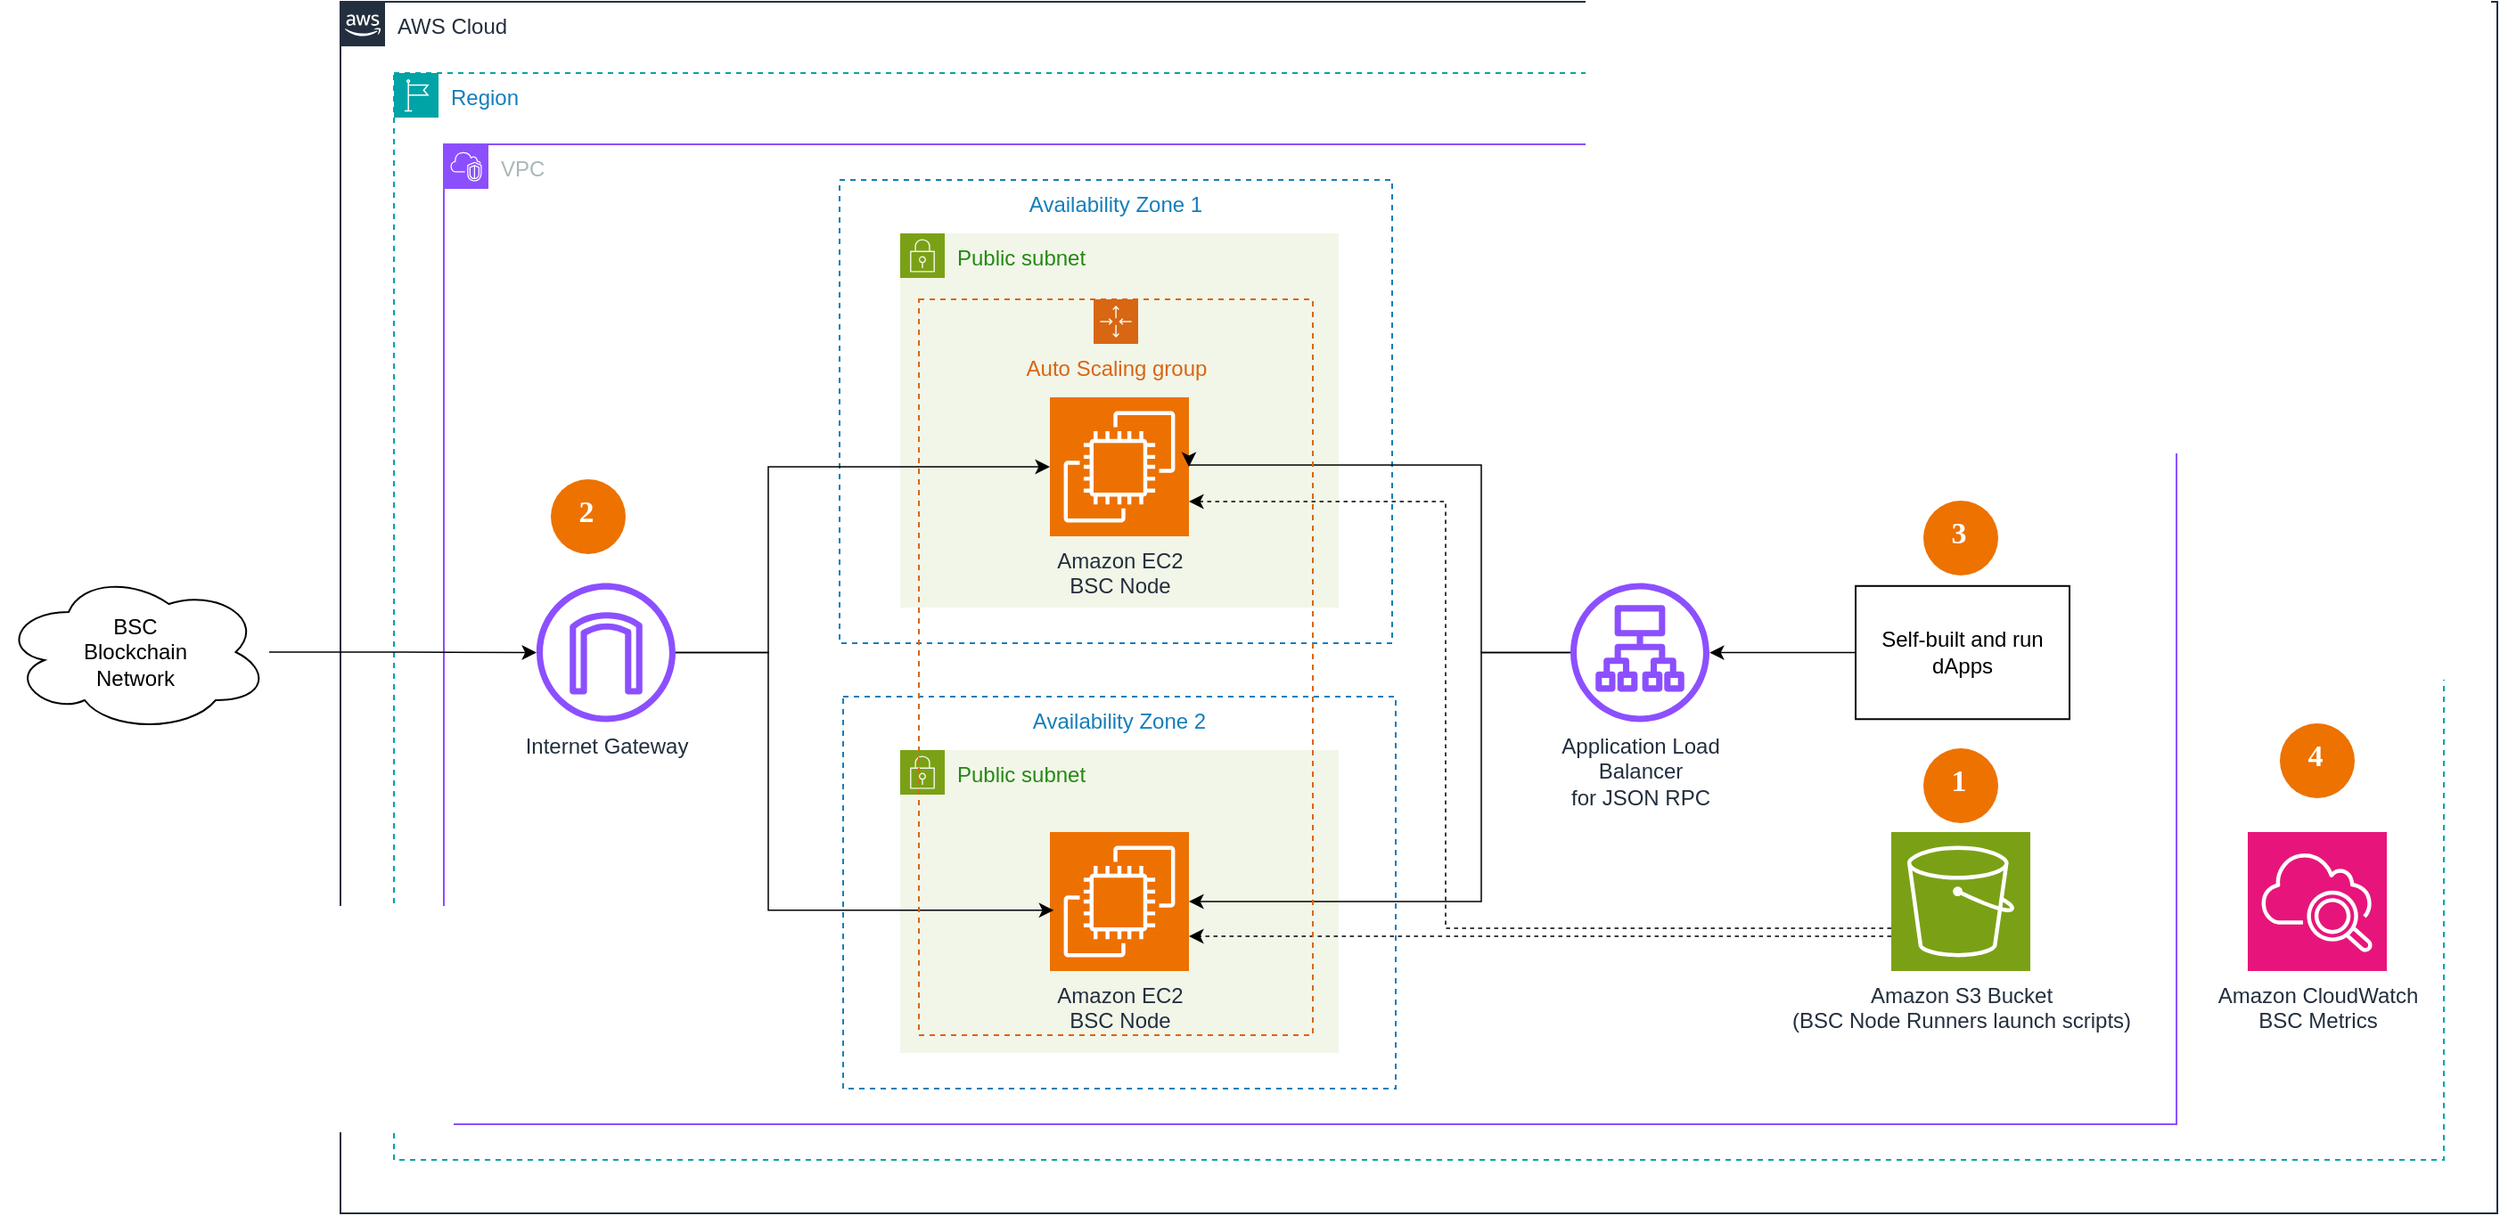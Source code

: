 <mxfile version="23.1.5" type="device" pages="2">
  <diagram name="第 1 页" id="7Jt1OeV8KWmwc7fKUMiH">
    <mxGraphModel dx="1947" dy="854" grid="1" gridSize="10" guides="1" tooltips="1" connect="1" arrows="1" fold="1" page="1" pageScale="1" pageWidth="827" pageHeight="1169" math="0" shadow="0">
      <root>
        <mxCell id="0" />
        <mxCell id="1" parent="0" />
        <mxCell id="-2lirDNpP5aWHMM2mzvW-49" value="AWS Cloud" style="points=[[0,0],[0.25,0],[0.5,0],[0.75,0],[1,0],[1,0.25],[1,0.5],[1,0.75],[1,1],[0.75,1],[0.5,1],[0.25,1],[0,1],[0,0.75],[0,0.5],[0,0.25]];outlineConnect=0;gradientColor=none;html=1;whiteSpace=wrap;fontSize=12;fontStyle=0;container=1;pointerEvents=0;collapsible=0;recursiveResize=0;shape=mxgraph.aws4.group;grIcon=mxgraph.aws4.group_aws_cloud_alt;strokeColor=#232F3E;fillColor=none;verticalAlign=top;align=left;spacingLeft=30;fontColor=#232F3E;dashed=0;" parent="1" vertex="1">
          <mxGeometry x="40" y="180" width="1210" height="680" as="geometry" />
        </mxCell>
        <mxCell id="-2lirDNpP5aWHMM2mzvW-47" value="Region" style="points=[[0,0],[0.25,0],[0.5,0],[0.75,0],[1,0],[1,0.25],[1,0.5],[1,0.75],[1,1],[0.75,1],[0.5,1],[0.25,1],[0,1],[0,0.75],[0,0.5],[0,0.25]];outlineConnect=0;gradientColor=none;html=1;whiteSpace=wrap;fontSize=12;fontStyle=0;container=1;pointerEvents=0;collapsible=0;recursiveResize=0;shape=mxgraph.aws4.group;grIcon=mxgraph.aws4.group_region;strokeColor=#00A4A6;fillColor=none;verticalAlign=top;align=left;spacingLeft=30;fontColor=#147EBA;dashed=1;" parent="1" vertex="1">
          <mxGeometry x="70" y="220" width="1150" height="610" as="geometry" />
        </mxCell>
        <mxCell id="rToc83QqaJ8AuFlvPSYE-5" value="&lt;b&gt;&lt;font color=&quot;#ffffff&quot; style=&quot;font-size: 17px; background-color: rgb(237, 114, 0);&quot;&gt;4&lt;/font&gt;&lt;/b&gt;" style="ellipse;whiteSpace=wrap;html=1;aspect=fixed;strokeWidth=2;fontFamily=Tahoma;spacingBottom=4;spacingRight=2;strokeColor=none;fillColor=#ed7200;" vertex="1" parent="-2lirDNpP5aWHMM2mzvW-47">
          <mxGeometry x="1058" y="365" width="42" height="42" as="geometry" />
        </mxCell>
        <mxCell id="-2lirDNpP5aWHMM2mzvW-46" value="VPC" style="points=[[0,0],[0.25,0],[0.5,0],[0.75,0],[1,0],[1,0.25],[1,0.5],[1,0.75],[1,1],[0.75,1],[0.5,1],[0.25,1],[0,1],[0,0.75],[0,0.5],[0,0.25]];outlineConnect=0;gradientColor=none;html=1;whiteSpace=wrap;fontSize=12;fontStyle=0;container=1;pointerEvents=0;collapsible=0;recursiveResize=0;shape=mxgraph.aws4.group;grIcon=mxgraph.aws4.group_vpc2;strokeColor=#8C4FFF;fillColor=none;verticalAlign=top;align=left;spacingLeft=30;fontColor=#AAB7B8;dashed=0;" parent="1" vertex="1">
          <mxGeometry x="98" y="260" width="972" height="550" as="geometry" />
        </mxCell>
        <mxCell id="-2lirDNpP5aWHMM2mzvW-34" value="Amazon S3 Bucket&lt;br&gt;(BSC Node Runners launch scripts)" style="sketch=0;points=[[0,0,0],[0.25,0,0],[0.5,0,0],[0.75,0,0],[1,0,0],[0,1,0],[0.25,1,0],[0.5,1,0],[0.75,1,0],[1,1,0],[0,0.25,0],[0,0.5,0],[0,0.75,0],[1,0.25,0],[1,0.5,0],[1,0.75,0]];outlineConnect=0;fontColor=#232F3E;fillColor=#7AA116;strokeColor=#ffffff;dashed=0;verticalLabelPosition=bottom;verticalAlign=top;align=center;html=1;fontSize=12;fontStyle=0;aspect=fixed;shape=mxgraph.aws4.resourceIcon;resIcon=mxgraph.aws4.s3;" parent="-2lirDNpP5aWHMM2mzvW-46" vertex="1">
          <mxGeometry x="812" y="386" width="78" height="78" as="geometry" />
        </mxCell>
        <mxCell id="-2lirDNpP5aWHMM2mzvW-55" value="&lt;b&gt;&lt;font color=&quot;#ffffff&quot; style=&quot;font-size: 17px; background-color: rgb(237, 114, 0);&quot;&gt;2&lt;/font&gt;&lt;/b&gt;" style="ellipse;whiteSpace=wrap;html=1;aspect=fixed;strokeWidth=2;fontFamily=Tahoma;spacingBottom=4;spacingRight=2;strokeColor=none;fillColor=#ed7200;" parent="-2lirDNpP5aWHMM2mzvW-46" vertex="1">
          <mxGeometry x="60" y="188" width="42" height="42" as="geometry" />
        </mxCell>
        <mxCell id="rToc83QqaJ8AuFlvPSYE-3" value="&lt;b&gt;&lt;font color=&quot;#ffffff&quot; style=&quot;font-size: 17px; background-color: rgb(237, 114, 0);&quot;&gt;3&lt;/font&gt;&lt;/b&gt;" style="ellipse;whiteSpace=wrap;html=1;aspect=fixed;strokeWidth=2;fontFamily=Tahoma;spacingBottom=4;spacingRight=2;strokeColor=none;fillColor=#ed7200;" vertex="1" parent="-2lirDNpP5aWHMM2mzvW-46">
          <mxGeometry x="830" y="200" width="42" height="42" as="geometry" />
        </mxCell>
        <mxCell id="rToc83QqaJ8AuFlvPSYE-4" value="&lt;b&gt;&lt;font color=&quot;#ffffff&quot; style=&quot;font-size: 17px; background-color: rgb(237, 114, 0);&quot;&gt;1&lt;/font&gt;&lt;/b&gt;" style="ellipse;whiteSpace=wrap;html=1;aspect=fixed;strokeWidth=2;fontFamily=Tahoma;spacingBottom=4;spacingRight=2;strokeColor=none;fillColor=#ed7200;" vertex="1" parent="-2lirDNpP5aWHMM2mzvW-46">
          <mxGeometry x="830" y="339" width="42" height="42" as="geometry" />
        </mxCell>
        <mxCell id="-2lirDNpP5aWHMM2mzvW-38" value="Availability Zone 2" style="fillColor=none;strokeColor=#147EBA;dashed=1;verticalAlign=top;fontStyle=0;fontColor=#147EBA;whiteSpace=wrap;html=1;" parent="1" vertex="1">
          <mxGeometry x="322" y="570" width="310" height="220" as="geometry" />
        </mxCell>
        <mxCell id="-2lirDNpP5aWHMM2mzvW-36" value="Availability Zone 1" style="fillColor=none;strokeColor=#147EBA;dashed=1;verticalAlign=top;fontStyle=0;fontColor=#147EBA;whiteSpace=wrap;html=1;" parent="1" vertex="1">
          <mxGeometry x="320" y="280" width="310" height="260" as="geometry" />
        </mxCell>
        <mxCell id="-2lirDNpP5aWHMM2mzvW-32" style="edgeStyle=orthogonalEdgeStyle;rounded=0;orthogonalLoop=1;jettySize=auto;html=1;strokeWidth=0.75;" parent="1" source="-2lirDNpP5aWHMM2mzvW-1" target="-2lirDNpP5aWHMM2mzvW-23" edge="1">
          <mxGeometry relative="1" as="geometry" />
        </mxCell>
        <mxCell id="-2lirDNpP5aWHMM2mzvW-1" value="BSC&lt;br&gt;Blockchain&lt;br&gt;Network" style="ellipse;shape=cloud;whiteSpace=wrap;html=1;" parent="1" vertex="1">
          <mxGeometry x="-150" y="500" width="150" height="90" as="geometry" />
        </mxCell>
        <mxCell id="-2lirDNpP5aWHMM2mzvW-15" value="Public subnet" style="points=[[0,0],[0.25,0],[0.5,0],[0.75,0],[1,0],[1,0.25],[1,0.5],[1,0.75],[1,1],[0.75,1],[0.5,1],[0.25,1],[0,1],[0,0.75],[0,0.5],[0,0.25]];outlineConnect=0;gradientColor=none;html=1;whiteSpace=wrap;fontSize=12;fontStyle=0;container=1;pointerEvents=0;collapsible=0;recursiveResize=0;shape=mxgraph.aws4.group;grIcon=mxgraph.aws4.group_security_group;grStroke=0;strokeColor=#7AA116;fillColor=#F2F6E8;verticalAlign=top;align=left;spacingLeft=30;fontColor=#248814;dashed=0;" parent="1" vertex="1">
          <mxGeometry x="354" y="310" width="246" height="210" as="geometry" />
        </mxCell>
        <mxCell id="-2lirDNpP5aWHMM2mzvW-16" value="Amazon EC2&lt;br&gt;BSC Node" style="sketch=0;points=[[0,0,0],[0.25,0,0],[0.5,0,0],[0.75,0,0],[1,0,0],[0,1,0],[0.25,1,0],[0.5,1,0],[0.75,1,0],[1,1,0],[0,0.25,0],[0,0.5,0],[0,0.75,0],[1,0.25,0],[1,0.5,0],[1,0.75,0]];outlineConnect=0;fontColor=#232F3E;fillColor=#ED7100;strokeColor=#ffffff;dashed=0;verticalLabelPosition=bottom;verticalAlign=top;align=center;html=1;fontSize=12;fontStyle=0;aspect=fixed;shape=mxgraph.aws4.resourceIcon;resIcon=mxgraph.aws4.ec2;" parent="-2lirDNpP5aWHMM2mzvW-15" vertex="1">
          <mxGeometry x="84" y="92" width="78" height="78" as="geometry" />
        </mxCell>
        <mxCell id="-2lirDNpP5aWHMM2mzvW-21" value="Public subnet" style="points=[[0,0],[0.25,0],[0.5,0],[0.75,0],[1,0],[1,0.25],[1,0.5],[1,0.75],[1,1],[0.75,1],[0.5,1],[0.25,1],[0,1],[0,0.75],[0,0.5],[0,0.25]];outlineConnect=0;gradientColor=none;html=1;whiteSpace=wrap;fontSize=12;fontStyle=0;container=1;pointerEvents=0;collapsible=0;recursiveResize=0;shape=mxgraph.aws4.group;grIcon=mxgraph.aws4.group_security_group;grStroke=0;strokeColor=#7AA116;fillColor=#F2F6E8;verticalAlign=top;align=left;spacingLeft=30;fontColor=#248814;dashed=0;" parent="1" vertex="1">
          <mxGeometry x="354" y="600" width="246" height="170" as="geometry" />
        </mxCell>
        <mxCell id="-2lirDNpP5aWHMM2mzvW-22" value="Amazon EC2&lt;br&gt;BSC Node" style="sketch=0;points=[[0,0,0],[0.25,0,0],[0.5,0,0],[0.75,0,0],[1,0,0],[0,1,0],[0.25,1,0],[0.5,1,0],[0.75,1,0],[1,1,0],[0,0.25,0],[0,0.5,0],[0,0.75,0],[1,0.25,0],[1,0.5,0],[1,0.75,0]];outlineConnect=0;fontColor=#232F3E;fillColor=#ED7100;strokeColor=#ffffff;dashed=0;verticalLabelPosition=bottom;verticalAlign=top;align=center;html=1;fontSize=12;fontStyle=0;aspect=fixed;shape=mxgraph.aws4.resourceIcon;resIcon=mxgraph.aws4.ec2;" parent="-2lirDNpP5aWHMM2mzvW-21" vertex="1">
          <mxGeometry x="84" y="46" width="78" height="78" as="geometry" />
        </mxCell>
        <mxCell id="-2lirDNpP5aWHMM2mzvW-23" value="Internet Gateway" style="sketch=0;outlineConnect=0;fontColor=#232F3E;gradientColor=none;fillColor=#8C4FFF;strokeColor=none;dashed=0;verticalLabelPosition=bottom;verticalAlign=top;align=center;html=1;fontSize=12;fontStyle=0;aspect=fixed;pointerEvents=1;shape=mxgraph.aws4.internet_gateway;" parent="1" vertex="1">
          <mxGeometry x="150" y="506.26" width="78" height="78" as="geometry" />
        </mxCell>
        <mxCell id="-2lirDNpP5aWHMM2mzvW-33" style="edgeStyle=orthogonalEdgeStyle;rounded=0;orthogonalLoop=1;jettySize=auto;html=1;strokeWidth=0.75;" parent="1" source="-2lirDNpP5aWHMM2mzvW-25" target="-2lirDNpP5aWHMM2mzvW-26" edge="1">
          <mxGeometry relative="1" as="geometry" />
        </mxCell>
        <mxCell id="-2lirDNpP5aWHMM2mzvW-25" value="Self-built and run&lt;br&gt;dApps" style="rounded=0;whiteSpace=wrap;html=1;fillColor=none;" parent="1" vertex="1">
          <mxGeometry x="890" y="507.89" width="120" height="74.74" as="geometry" />
        </mxCell>
        <mxCell id="-2lirDNpP5aWHMM2mzvW-26" value="Application Load&lt;br&gt;Balancer&lt;br&gt;for JSON RPC" style="sketch=0;outlineConnect=0;fontColor=#232F3E;gradientColor=none;fillColor=#8C4FFF;strokeColor=none;dashed=0;verticalLabelPosition=bottom;verticalAlign=top;align=center;html=1;fontSize=12;fontStyle=0;aspect=fixed;pointerEvents=1;shape=mxgraph.aws4.application_load_balancer;" parent="1" vertex="1">
          <mxGeometry x="730" y="506.26" width="78" height="78" as="geometry" />
        </mxCell>
        <mxCell id="-2lirDNpP5aWHMM2mzvW-35" value="Amazon CloudWatch&lt;br&gt;BSC Metrics" style="sketch=0;points=[[0,0,0],[0.25,0,0],[0.5,0,0],[0.75,0,0],[1,0,0],[0,1,0],[0.25,1,0],[0.5,1,0],[0.75,1,0],[1,1,0],[0,0.25,0],[0,0.5,0],[0,0.75,0],[1,0.25,0],[1,0.5,0],[1,0.75,0]];points=[[0,0,0],[0.25,0,0],[0.5,0,0],[0.75,0,0],[1,0,0],[0,1,0],[0.25,1,0],[0.5,1,0],[0.75,1,0],[1,1,0],[0,0.25,0],[0,0.5,0],[0,0.75,0],[1,0.25,0],[1,0.5,0],[1,0.75,0]];outlineConnect=0;fontColor=#232F3E;fillColor=#E7157B;strokeColor=#ffffff;dashed=0;verticalLabelPosition=bottom;verticalAlign=top;align=center;html=1;fontSize=12;fontStyle=0;aspect=fixed;shape=mxgraph.aws4.resourceIcon;resIcon=mxgraph.aws4.cloudwatch_2;" parent="1" vertex="1">
          <mxGeometry x="1110" y="646" width="78" height="78" as="geometry" />
        </mxCell>
        <mxCell id="-2lirDNpP5aWHMM2mzvW-40" style="edgeStyle=orthogonalEdgeStyle;rounded=0;orthogonalLoop=1;jettySize=auto;html=1;entryX=0.381;entryY=0.545;entryDx=0;entryDy=0;entryPerimeter=0;strokeWidth=0.75;" parent="1" source="-2lirDNpP5aWHMM2mzvW-23" target="-2lirDNpP5aWHMM2mzvW-38" edge="1">
          <mxGeometry relative="1" as="geometry">
            <Array as="points">
              <mxPoint x="280" y="545" />
              <mxPoint x="280" y="690" />
            </Array>
          </mxGeometry>
        </mxCell>
        <mxCell id="-2lirDNpP5aWHMM2mzvW-42" style="edgeStyle=orthogonalEdgeStyle;rounded=0;orthogonalLoop=1;jettySize=auto;html=1;entryX=0;entryY=0.5;entryDx=0;entryDy=0;entryPerimeter=0;strokeWidth=0.75;" parent="1" source="-2lirDNpP5aWHMM2mzvW-23" target="-2lirDNpP5aWHMM2mzvW-16" edge="1">
          <mxGeometry relative="1" as="geometry">
            <Array as="points">
              <mxPoint x="280" y="545" />
              <mxPoint x="280" y="441" />
            </Array>
          </mxGeometry>
        </mxCell>
        <mxCell id="-2lirDNpP5aWHMM2mzvW-43" style="edgeStyle=orthogonalEdgeStyle;rounded=0;orthogonalLoop=1;jettySize=auto;html=1;entryX=1;entryY=0.5;entryDx=0;entryDy=0;entryPerimeter=0;strokeWidth=0.75;" parent="1" source="-2lirDNpP5aWHMM2mzvW-26" target="-2lirDNpP5aWHMM2mzvW-16" edge="1">
          <mxGeometry relative="1" as="geometry">
            <Array as="points">
              <mxPoint x="680" y="545" />
              <mxPoint x="680" y="440" />
            </Array>
          </mxGeometry>
        </mxCell>
        <mxCell id="-2lirDNpP5aWHMM2mzvW-44" style="edgeStyle=orthogonalEdgeStyle;rounded=0;orthogonalLoop=1;jettySize=auto;html=1;entryX=1;entryY=0.5;entryDx=0;entryDy=0;entryPerimeter=0;strokeWidth=0.75;" parent="1" source="-2lirDNpP5aWHMM2mzvW-26" target="-2lirDNpP5aWHMM2mzvW-22" edge="1">
          <mxGeometry relative="1" as="geometry">
            <Array as="points">
              <mxPoint x="680" y="545" />
              <mxPoint x="680" y="685" />
            </Array>
          </mxGeometry>
        </mxCell>
        <mxCell id="-2lirDNpP5aWHMM2mzvW-50" style="edgeStyle=orthogonalEdgeStyle;rounded=0;orthogonalLoop=1;jettySize=auto;html=1;entryX=1;entryY=0.75;entryDx=0;entryDy=0;entryPerimeter=0;dashed=1;strokeWidth=0.75;" parent="1" source="-2lirDNpP5aWHMM2mzvW-34" target="-2lirDNpP5aWHMM2mzvW-16" edge="1">
          <mxGeometry relative="1" as="geometry">
            <Array as="points">
              <mxPoint x="660" y="700" />
              <mxPoint x="660" y="461" />
            </Array>
          </mxGeometry>
        </mxCell>
        <mxCell id="-2lirDNpP5aWHMM2mzvW-51" style="edgeStyle=orthogonalEdgeStyle;rounded=0;orthogonalLoop=1;jettySize=auto;html=1;entryX=1;entryY=0.75;entryDx=0;entryDy=0;entryPerimeter=0;dashed=1;strokeWidth=0.75;" parent="1" source="-2lirDNpP5aWHMM2mzvW-34" target="-2lirDNpP5aWHMM2mzvW-22" edge="1">
          <mxGeometry relative="1" as="geometry">
            <Array as="points">
              <mxPoint x="713" y="705" />
            </Array>
          </mxGeometry>
        </mxCell>
        <mxCell id="rToc83QqaJ8AuFlvPSYE-1" value="Auto Scaling group" style="points=[[0,0],[0.25,0],[0.5,0],[0.75,0],[1,0],[1,0.25],[1,0.5],[1,0.75],[1,1],[0.75,1],[0.5,1],[0.25,1],[0,1],[0,0.75],[0,0.5],[0,0.25]];outlineConnect=0;gradientColor=none;html=1;whiteSpace=wrap;fontSize=12;fontStyle=0;container=1;pointerEvents=0;collapsible=0;recursiveResize=0;shape=mxgraph.aws4.groupCenter;grIcon=mxgraph.aws4.group_auto_scaling_group;grStroke=1;strokeColor=#D86613;fillColor=none;verticalAlign=top;align=center;fontColor=#D86613;dashed=1;spacingTop=25;" vertex="1" parent="1">
          <mxGeometry x="364.5" y="347" width="221" height="413" as="geometry" />
        </mxCell>
      </root>
    </mxGraphModel>
  </diagram>
  <diagram id="I_VsBgBeEhgpyCP9hmCq" name="Single Node Setup">
    <mxGraphModel dx="2774" dy="854" grid="1" gridSize="10" guides="1" tooltips="1" connect="1" arrows="1" fold="1" page="1" pageScale="1" pageWidth="1654" pageHeight="2336" math="0" shadow="0">
      <root>
        <mxCell id="0" />
        <mxCell id="1" parent="0" />
        <mxCell id="Hcn8Spqkt-sW2zscd8Vc-1" value="AWS Cloud" style="points=[[0,0],[0.25,0],[0.5,0],[0.75,0],[1,0],[1,0.25],[1,0.5],[1,0.75],[1,1],[0.75,1],[0.5,1],[0.25,1],[0,1],[0,0.75],[0,0.5],[0,0.25]];outlineConnect=0;gradientColor=none;html=1;whiteSpace=wrap;fontSize=12;fontStyle=0;container=1;pointerEvents=0;collapsible=0;recursiveResize=0;shape=mxgraph.aws4.group;grIcon=mxgraph.aws4.group_aws_cloud_alt;strokeColor=#232F3E;fillColor=none;verticalAlign=top;align=left;spacingLeft=30;fontColor=#232F3E;dashed=0;" vertex="1" parent="1">
          <mxGeometry x="40" y="180" width="1050" height="520" as="geometry" />
        </mxCell>
        <mxCell id="Hcn8Spqkt-sW2zscd8Vc-2" value="Region" style="points=[[0,0],[0.25,0],[0.5,0],[0.75,0],[1,0],[1,0.25],[1,0.5],[1,0.75],[1,1],[0.75,1],[0.5,1],[0.25,1],[0,1],[0,0.75],[0,0.5],[0,0.25]];outlineConnect=0;gradientColor=none;html=1;whiteSpace=wrap;fontSize=12;fontStyle=0;container=1;pointerEvents=0;collapsible=0;recursiveResize=0;shape=mxgraph.aws4.group;grIcon=mxgraph.aws4.group_region;strokeColor=#00A4A6;fillColor=none;verticalAlign=top;align=left;spacingLeft=30;fontColor=#147EBA;dashed=1;" vertex="1" parent="1">
          <mxGeometry x="70" y="220" width="1000" height="460" as="geometry" />
        </mxCell>
        <mxCell id="Hcn8Spqkt-sW2zscd8Vc-3" value="&lt;b&gt;&lt;font color=&quot;#ffffff&quot; style=&quot;font-size: 17px; background-color: rgb(237, 114, 0);&quot;&gt;4&lt;/font&gt;&lt;/b&gt;" style="ellipse;whiteSpace=wrap;html=1;aspect=fixed;strokeWidth=2;fontFamily=Tahoma;spacingBottom=4;spacingRight=2;strokeColor=none;fillColor=#ed7200;" vertex="1" parent="Hcn8Spqkt-sW2zscd8Vc-2">
          <mxGeometry x="918" y="256.63" width="42" height="42" as="geometry" />
        </mxCell>
        <mxCell id="Hcn8Spqkt-sW2zscd8Vc-21" value="Amazon CloudWatch&lt;br&gt;BSC Metrics" style="sketch=0;points=[[0,0,0],[0.25,0,0],[0.5,0,0],[0.75,0,0],[1,0,0],[0,1,0],[0.25,1,0],[0.5,1,0],[0.75,1,0],[1,1,0],[0,0.25,0],[0,0.5,0],[0,0.75,0],[1,0.25,0],[1,0.5,0],[1,0.75,0]];points=[[0,0,0],[0.25,0,0],[0.5,0,0],[0.75,0,0],[1,0,0],[0,1,0],[0.25,1,0],[0.5,1,0],[0.75,1,0],[1,1,0],[0,0.25,0],[0,0.5,0],[0,0.75,0],[1,0.25,0],[1,0.5,0],[1,0.75,0]];outlineConnect=0;fontColor=#232F3E;fillColor=#E7157B;strokeColor=#ffffff;dashed=0;verticalLabelPosition=bottom;verticalAlign=top;align=center;html=1;fontSize=12;fontStyle=0;aspect=fixed;shape=mxgraph.aws4.resourceIcon;resIcon=mxgraph.aws4.cloudwatch_2;" vertex="1" parent="Hcn8Spqkt-sW2zscd8Vc-2">
          <mxGeometry x="900" y="317.63" width="78" height="78" as="geometry" />
        </mxCell>
        <mxCell id="Hcn8Spqkt-sW2zscd8Vc-4" value="VPC" style="points=[[0,0],[0.25,0],[0.5,0],[0.75,0],[1,0],[1,0.25],[1,0.5],[1,0.75],[1,1],[0.75,1],[0.5,1],[0.25,1],[0,1],[0,0.75],[0,0.5],[0,0.25]];outlineConnect=0;gradientColor=none;html=1;whiteSpace=wrap;fontSize=12;fontStyle=0;container=1;pointerEvents=0;collapsible=0;recursiveResize=0;shape=mxgraph.aws4.group;grIcon=mxgraph.aws4.group_vpc2;strokeColor=#8C4FFF;fillColor=none;verticalAlign=top;align=left;spacingLeft=30;fontColor=#AAB7B8;dashed=0;" vertex="1" parent="1">
          <mxGeometry x="98" y="260" width="842" height="400" as="geometry" />
        </mxCell>
        <mxCell id="Hcn8Spqkt-sW2zscd8Vc-6" value="&lt;b&gt;&lt;font color=&quot;#ffffff&quot; style=&quot;font-size: 17px; background-color: rgb(237, 114, 0);&quot;&gt;2&lt;/font&gt;&lt;/b&gt;" style="ellipse;whiteSpace=wrap;html=1;aspect=fixed;strokeWidth=2;fontFamily=Tahoma;spacingBottom=4;spacingRight=2;strokeColor=none;fillColor=#ed7200;" vertex="1" parent="Hcn8Spqkt-sW2zscd8Vc-4">
          <mxGeometry x="60" y="84" width="42" height="42" as="geometry" />
        </mxCell>
        <mxCell id="Hcn8Spqkt-sW2zscd8Vc-5" value="Amazon S3 Bucket&lt;br&gt;(BSC Node Runners launch scripts)" style="sketch=0;points=[[0,0,0],[0.25,0,0],[0.5,0,0],[0.75,0,0],[1,0,0],[0,1,0],[0.25,1,0],[0.5,1,0],[0.75,1,0],[1,1,0],[0,0.25,0],[0,0.5,0],[0,0.75,0],[1,0.25,0],[1,0.5,0],[1,0.75,0]];outlineConnect=0;fontColor=#232F3E;fillColor=#7AA116;strokeColor=#ffffff;dashed=0;verticalLabelPosition=bottom;verticalAlign=top;align=center;html=1;fontSize=12;fontStyle=0;aspect=fixed;shape=mxgraph.aws4.resourceIcon;resIcon=mxgraph.aws4.s3;" vertex="1" parent="Hcn8Spqkt-sW2zscd8Vc-4">
          <mxGeometry x="694" y="280" width="78" height="78" as="geometry" />
        </mxCell>
        <mxCell id="Hcn8Spqkt-sW2zscd8Vc-7" value="&lt;b&gt;&lt;font color=&quot;#ffffff&quot; style=&quot;font-size: 17px; background-color: rgb(237, 114, 0);&quot;&gt;3&lt;/font&gt;&lt;/b&gt;" style="ellipse;whiteSpace=wrap;html=1;aspect=fixed;strokeWidth=2;fontFamily=Tahoma;spacingBottom=4;spacingRight=2;strokeColor=none;fillColor=#ed7200;" vertex="1" parent="Hcn8Spqkt-sW2zscd8Vc-4">
          <mxGeometry x="712" y="94" width="42" height="42" as="geometry" />
        </mxCell>
        <mxCell id="Hcn8Spqkt-sW2zscd8Vc-8" value="&lt;b&gt;&lt;font color=&quot;#ffffff&quot; style=&quot;font-size: 17px; background-color: rgb(237, 114, 0);&quot;&gt;1&lt;/font&gt;&lt;/b&gt;" style="ellipse;whiteSpace=wrap;html=1;aspect=fixed;strokeWidth=2;fontFamily=Tahoma;spacingBottom=4;spacingRight=2;strokeColor=none;fillColor=#ed7200;" vertex="1" parent="Hcn8Spqkt-sW2zscd8Vc-4">
          <mxGeometry x="712" y="233" width="42" height="42" as="geometry" />
        </mxCell>
        <mxCell id="Hcn8Spqkt-sW2zscd8Vc-19" value="Self-built and run&lt;br&gt;dApps" style="rounded=0;whiteSpace=wrap;html=1;fillColor=none;" vertex="1" parent="Hcn8Spqkt-sW2zscd8Vc-4">
          <mxGeometry x="674" y="141.89" width="120" height="74.74" as="geometry" />
        </mxCell>
        <mxCell id="Hcn8Spqkt-sW2zscd8Vc-10" value="Availability Zone 1" style="fillColor=none;strokeColor=#147EBA;dashed=1;verticalAlign=top;fontStyle=0;fontColor=#147EBA;whiteSpace=wrap;html=1;" vertex="1" parent="1">
          <mxGeometry x="320" y="280" width="310" height="260" as="geometry" />
        </mxCell>
        <mxCell id="Hcn8Spqkt-sW2zscd8Vc-11" style="edgeStyle=orthogonalEdgeStyle;rounded=0;orthogonalLoop=1;jettySize=auto;html=1;strokeWidth=0.75;" edge="1" parent="1" source="Hcn8Spqkt-sW2zscd8Vc-12" target="Hcn8Spqkt-sW2zscd8Vc-17">
          <mxGeometry relative="1" as="geometry" />
        </mxCell>
        <mxCell id="Hcn8Spqkt-sW2zscd8Vc-12" value="BSC&lt;br&gt;Blockchain&lt;br&gt;Network" style="ellipse;shape=cloud;whiteSpace=wrap;html=1;" vertex="1" parent="1">
          <mxGeometry x="-150" y="395" width="150" height="90" as="geometry" />
        </mxCell>
        <mxCell id="Hcn8Spqkt-sW2zscd8Vc-13" value="Public subnet" style="points=[[0,0],[0.25,0],[0.5,0],[0.75,0],[1,0],[1,0.25],[1,0.5],[1,0.75],[1,1],[0.75,1],[0.5,1],[0.25,1],[0,1],[0,0.75],[0,0.5],[0,0.25]];outlineConnect=0;gradientColor=none;html=1;whiteSpace=wrap;fontSize=12;fontStyle=0;container=1;pointerEvents=0;collapsible=0;recursiveResize=0;shape=mxgraph.aws4.group;grIcon=mxgraph.aws4.group_security_group;grStroke=0;strokeColor=#7AA116;fillColor=#F2F6E8;verticalAlign=top;align=left;spacingLeft=30;fontColor=#248814;dashed=0;" vertex="1" parent="1">
          <mxGeometry x="354" y="310" width="246" height="210" as="geometry" />
        </mxCell>
        <mxCell id="Hcn8Spqkt-sW2zscd8Vc-14" value="Amazon EC2&lt;br&gt;BSC Node" style="sketch=0;points=[[0,0,0],[0.25,0,0],[0.5,0,0],[0.75,0,0],[1,0,0],[0,1,0],[0.25,1,0],[0.5,1,0],[0.75,1,0],[1,1,0],[0,0.25,0],[0,0.5,0],[0,0.75,0],[1,0.25,0],[1,0.5,0],[1,0.75,0]];outlineConnect=0;fontColor=#232F3E;fillColor=#ED7100;strokeColor=#ffffff;dashed=0;verticalLabelPosition=bottom;verticalAlign=top;align=center;html=1;fontSize=12;fontStyle=0;aspect=fixed;shape=mxgraph.aws4.resourceIcon;resIcon=mxgraph.aws4.ec2;" vertex="1" parent="Hcn8Spqkt-sW2zscd8Vc-13">
          <mxGeometry x="84" y="91" width="78" height="78" as="geometry" />
        </mxCell>
        <mxCell id="Hcn8Spqkt-sW2zscd8Vc-29" value="" style="edgeStyle=orthogonalEdgeStyle;rounded=0;orthogonalLoop=1;jettySize=auto;html=1;entryX=0;entryY=0.5;entryDx=0;entryDy=0;entryPerimeter=0;" edge="1" parent="1" source="Hcn8Spqkt-sW2zscd8Vc-17" target="Hcn8Spqkt-sW2zscd8Vc-14">
          <mxGeometry relative="1" as="geometry" />
        </mxCell>
        <mxCell id="Hcn8Spqkt-sW2zscd8Vc-17" value="Internet Gateway" style="sketch=0;outlineConnect=0;fontColor=#232F3E;gradientColor=none;fillColor=#8C4FFF;strokeColor=none;dashed=0;verticalLabelPosition=bottom;verticalAlign=top;align=center;html=1;fontSize=12;fontStyle=0;aspect=fixed;pointerEvents=1;shape=mxgraph.aws4.internet_gateway;" vertex="1" parent="1">
          <mxGeometry x="150" y="401.26" width="78" height="78" as="geometry" />
        </mxCell>
        <mxCell id="Hcn8Spqkt-sW2zscd8Vc-26" style="edgeStyle=orthogonalEdgeStyle;rounded=0;orthogonalLoop=1;jettySize=auto;html=1;entryX=1;entryY=0.75;entryDx=0;entryDy=0;entryPerimeter=0;dashed=1;strokeWidth=0.75;" edge="1" parent="1" source="Hcn8Spqkt-sW2zscd8Vc-5" target="Hcn8Spqkt-sW2zscd8Vc-14">
          <mxGeometry relative="1" as="geometry">
            <Array as="points">
              <mxPoint x="660" y="580" />
              <mxPoint x="660" y="460" />
            </Array>
          </mxGeometry>
        </mxCell>
        <mxCell id="Hcn8Spqkt-sW2zscd8Vc-18" style="edgeStyle=orthogonalEdgeStyle;rounded=0;orthogonalLoop=1;jettySize=auto;html=1;strokeWidth=0.75;" edge="1" parent="1" source="Hcn8Spqkt-sW2zscd8Vc-19" target="Hcn8Spqkt-sW2zscd8Vc-14">
          <mxGeometry relative="1" as="geometry">
            <mxPoint x="690" y="439.3" as="targetPoint" />
          </mxGeometry>
        </mxCell>
      </root>
    </mxGraphModel>
  </diagram>
</mxfile>
